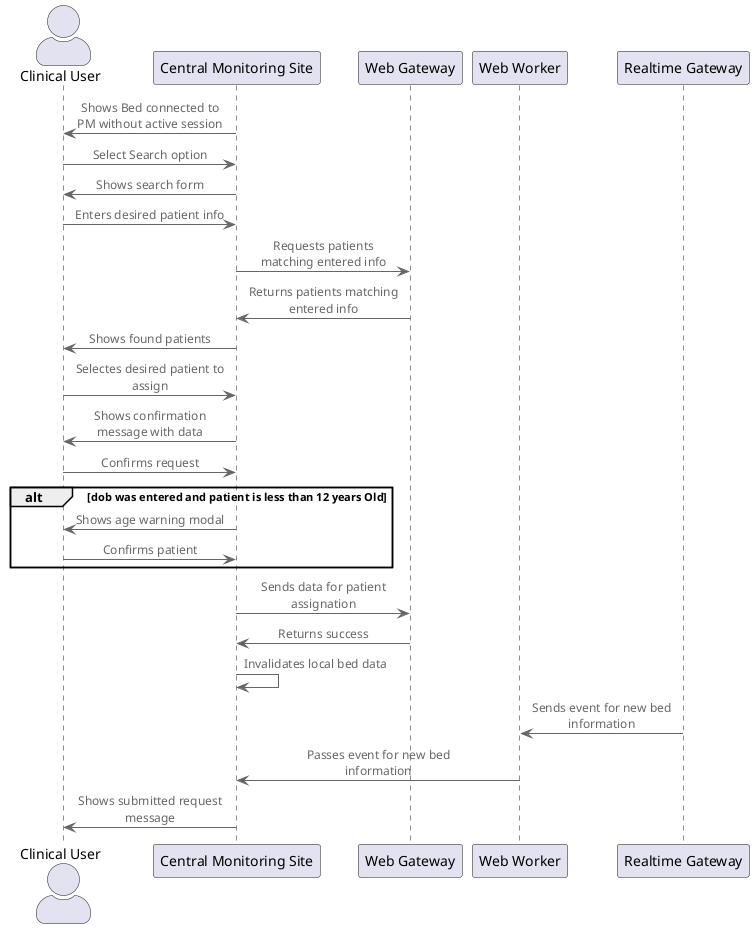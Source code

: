 @startuml EHR Search Admit Patient
!include <C4/C4_Component>

actor       "Clinical User"  as user
participant "Central Monitoring Site" as cms
participant "Web Gateway" as web
participant "Web Worker" as worker
participant "Realtime Gateway" as realtime

cms -> user : Shows Bed connected to PM without active session
user -> cms : Select Search option
cms -> user : Shows search form
user -> cms : Enters desired patient info
cms -> web : Requests patients matching entered info
web -> cms : Returns patients matching entered info
cms -> user : Shows found patients
user -> cms : Selectes desired patient to assign
cms -> user : Shows confirmation message with data
user -> cms : Confirms request
alt dob was entered and patient is less than 12 years Old
    cms -> user : Shows age warning modal
    user -> cms : Confirms patient
end
cms -> web : Sends data for patient assignation
web -> cms : Returns success
cms -> cms : Invalidates local bed data
realtime -> worker : Sends event for new bed information
worker -> cms : Passes event for new bed information
cms -> user : Shows submitted request message


@enduml